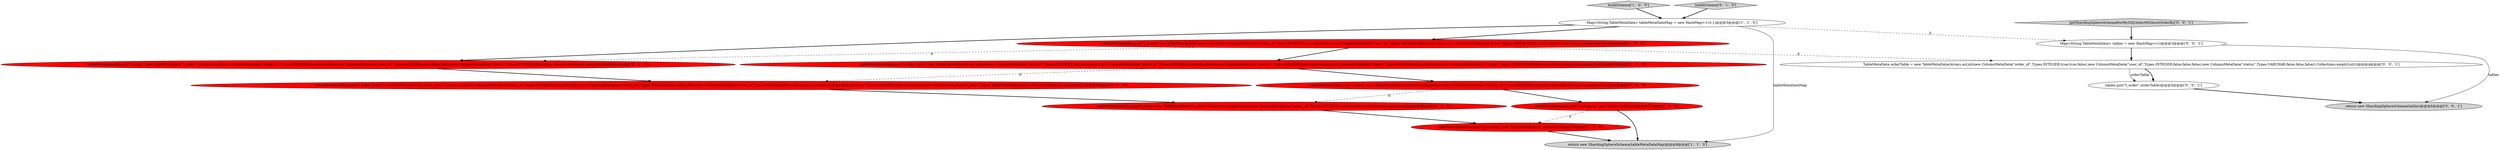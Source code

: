 digraph {
4 [style = filled, label = "tableMetaDataMap.put(\"t_order_item\",new TableMetaData(Arrays.asList(new ColumnMetaData(\"item_id\",Types.INTEGER,true,false,false),new ColumnMetaData(\"order_id\",Types.INTEGER,false,false,false),new ColumnMetaData(\"user_id\",Types.INTEGER,false,false,false),new ColumnMetaData(\"status\",Types.VARCHAR,false,false,false),new ColumnMetaData(\"c_date\",Types.TIMESTAMP,false,false,false)),Collections.emptySet()))@@@5@@@['1', '0', '0']", fillcolor = red, shape = ellipse image = "AAA1AAABBB1BBB"];
11 [style = filled, label = "tableMetaDataMap.put(\"t_other\",new TableMetaData(\"t_other\",Collections.singletonList(new ColumnMetaData(\"order_id\",Types.INTEGER,true,false,false)),Collections.emptySet()))@@@6@@@['0', '1', '0']", fillcolor = red, shape = ellipse image = "AAA1AAABBB2BBB"];
8 [style = filled, label = "tableMetaDataMap.put(\"t_category\",new TableMetaData(\"t_category\"))@@@7@@@['0', '1', '0']", fillcolor = red, shape = ellipse image = "AAA1AAABBB2BBB"];
15 [style = filled, label = "tables.put(\"t_order\",orderTable)@@@5@@@['0', '0', '1']", fillcolor = white, shape = ellipse image = "AAA0AAABBB3BBB"];
13 [style = filled, label = "Map<String,TableMetaData> tables = new HashMap<>()@@@3@@@['0', '0', '1']", fillcolor = white, shape = ellipse image = "AAA0AAABBB3BBB"];
5 [style = filled, label = "return new ShardingSphereSchema(tableMetaDataMap)@@@8@@@['1', '1', '0']", fillcolor = lightgray, shape = ellipse image = "AAA0AAABBB1BBB"];
3 [style = filled, label = "tableMetaDataMap.put(\"t_category\",new TableMetaData())@@@7@@@['1', '0', '0']", fillcolor = red, shape = ellipse image = "AAA1AAABBB1BBB"];
0 [style = filled, label = "Map<String,TableMetaData> tableMetaDataMap = new HashMap<>(3,1)@@@3@@@['1', '1', '0']", fillcolor = white, shape = ellipse image = "AAA0AAABBB1BBB"];
6 [style = filled, label = "buildSchema['1', '0', '0']", fillcolor = lightgray, shape = diamond image = "AAA0AAABBB1BBB"];
16 [style = filled, label = "TableMetaData orderTable = new TableMetaData(Arrays.asList(new ColumnMetaData(\"order_id\",Types.INTEGER,true,true,false),new ColumnMetaData(\"user_id\",Types.INTEGER,false,false,false),new ColumnMetaData(\"status\",Types.VARCHAR,false,false,false)),Collections.emptyList())@@@4@@@['0', '0', '1']", fillcolor = white, shape = ellipse image = "AAA0AAABBB3BBB"];
14 [style = filled, label = "getShardingSphereSchemaForMySQLSelectWithoutOrderBy['0', '0', '1']", fillcolor = lightgray, shape = diamond image = "AAA0AAABBB3BBB"];
12 [style = filled, label = "return new ShardingSphereSchema(tables)@@@6@@@['0', '0', '1']", fillcolor = lightgray, shape = ellipse image = "AAA0AAABBB3BBB"];
1 [style = filled, label = "tableMetaDataMap.put(\"t_other\",new TableMetaData(Collections.singletonList(new ColumnMetaData(\"order_id\",Types.INTEGER,true,false,false)),Collections.emptySet()))@@@6@@@['1', '0', '0']", fillcolor = red, shape = ellipse image = "AAA1AAABBB1BBB"];
10 [style = filled, label = "tableMetaDataMap.put(\"t_order_item\",new TableMetaData(\"t_order_item\",Arrays.asList(new ColumnMetaData(\"item_id\",Types.INTEGER,true,false,false),new ColumnMetaData(\"order_id\",Types.INTEGER,false,false,false),new ColumnMetaData(\"user_id\",Types.INTEGER,false,false,false),new ColumnMetaData(\"status\",Types.VARCHAR,false,false,false),new ColumnMetaData(\"c_date\",Types.TIMESTAMP,false,false,false)),Collections.emptySet()))@@@5@@@['0', '1', '0']", fillcolor = red, shape = ellipse image = "AAA1AAABBB2BBB"];
7 [style = filled, label = "buildSchema['0', '1', '0']", fillcolor = lightgray, shape = diamond image = "AAA0AAABBB2BBB"];
9 [style = filled, label = "tableMetaDataMap.put(\"t_order\",new TableMetaData(\"t_order\",Arrays.asList(new ColumnMetaData(\"order_id\",Types.INTEGER,true,false,false),new ColumnMetaData(\"user_id\",Types.INTEGER,false,false,false),new ColumnMetaData(\"status\",Types.INTEGER,false,false,false)),Collections.emptySet()))@@@4@@@['0', '1', '0']", fillcolor = red, shape = ellipse image = "AAA1AAABBB2BBB"];
2 [style = filled, label = "tableMetaDataMap.put(\"t_order\",new TableMetaData(Arrays.asList(new ColumnMetaData(\"order_id\",Types.INTEGER,true,false,false),new ColumnMetaData(\"user_id\",Types.INTEGER,false,false,false),new ColumnMetaData(\"status\",Types.INTEGER,false,false,false)),Collections.emptySet()))@@@4@@@['1', '0', '0']", fillcolor = red, shape = ellipse image = "AAA1AAABBB1BBB"];
16->15 [style = bold, label=""];
0->9 [style = bold, label=""];
0->5 [style = solid, label="tableMetaDataMap"];
0->2 [style = bold, label=""];
1->3 [style = bold, label=""];
16->15 [style = solid, label="orderTable"];
7->0 [style = bold, label=""];
6->0 [style = bold, label=""];
9->10 [style = bold, label=""];
2->4 [style = bold, label=""];
13->16 [style = bold, label=""];
3->5 [style = bold, label=""];
8->5 [style = bold, label=""];
13->12 [style = solid, label="tables"];
2->9 [style = dashed, label="0"];
1->11 [style = dashed, label="0"];
2->16 [style = dashed, label="0"];
0->13 [style = dashed, label="0"];
3->8 [style = dashed, label="0"];
11->8 [style = bold, label=""];
4->1 [style = bold, label=""];
15->12 [style = bold, label=""];
14->13 [style = bold, label=""];
4->10 [style = dashed, label="0"];
10->11 [style = bold, label=""];
}
